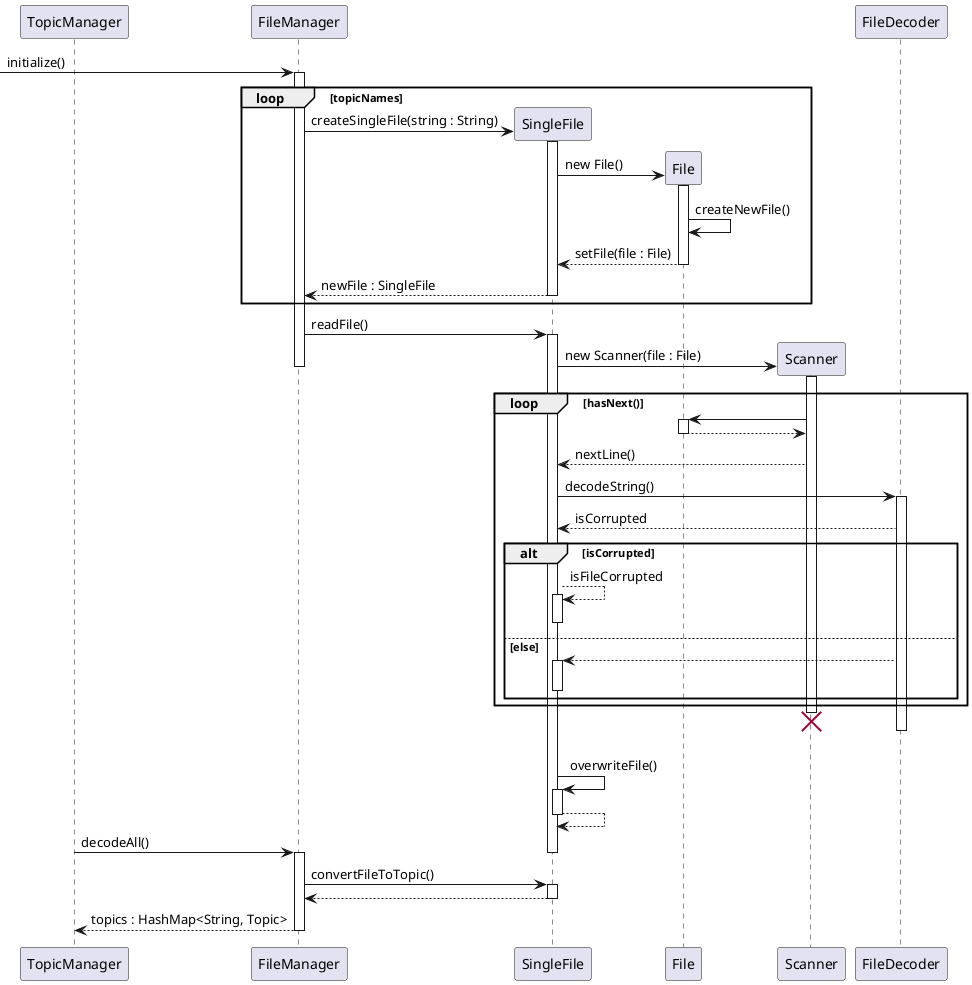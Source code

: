@startuml

participant TopicManager as tm
participant FileManager as fm
participant SingleFile as sf
participant File as f
participant Scanner as s
participant FileDecoder as fd

-> fm : initialize()
activate fm
loop topicNames
    fm -> sf ** : createSingleFile(string : String)
    activate sf
    sf -> f ** : new File()
    activate f
    f -> f : createNewFile()
    f --> sf : setFile(file : File)
    deactivate f
    sf --> fm : newFile : SingleFile
    deactivate sf
end
fm -> sf : readFile()
activate sf
sf -> s ** : new Scanner(file : File)
activate s
deactivate fm
    loop hasNext()
    s -> f
    activate f
    f --> s
    deactivate f
    s --> sf : nextLine()
    sf -> fd : decodeString()
    activate fd
    fd --> sf : isCorrupted
        alt isCorrupted
        sf --> sf : isFileCorrupted
        activate sf
        deactivate sf
        else else
        fd --> sf
        activate sf
        deactivate sf
        end
    end
    destroy s
    deactivate fd
    alt isFileCorrupted
    sf -> sf : overwriteFile()
    activate sf
    sf --> sf
    deactivate sf
tm -> fm : decodeAll()
deactivate sf
activate fm
fm -> sf : convertFileToTopic()
activate sf
return
return topics : HashMap<String, Topic>

@enduml